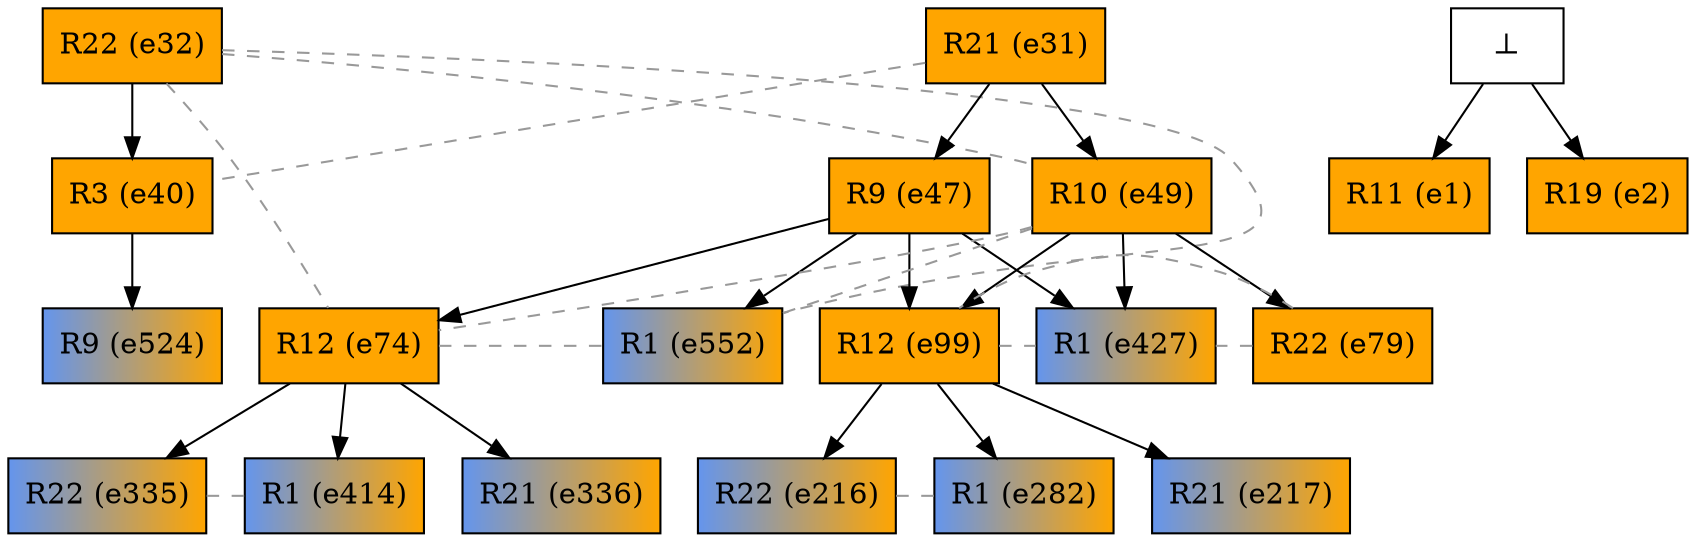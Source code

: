 digraph test {
  e32 -> e40;
  e31 -> e47;
  e31 -> e49;
  e47 -> e74;
  e49 -> e79;
  e47 -> e99;
  e49 -> e99;
  e99 -> e216;
  e99 -> e217;
  e99 -> e282;
  e74 -> e335;
  e74 -> e336;
  e74 -> e414;
  e47 -> e427;
  e49 -> e427;
  e40 -> e524;
  e47 -> e552;
  e0 -> e1;
  e0 -> e2;

//conflicts
  e31 -> e40 [arrowhead=none color=gray60 style=dashed constraint=false];
  e32 -> e49 [arrowhead=none color=gray60 style=dashed constraint=false];
  e32 -> e74 [arrowhead=none color=gray60 style=dashed constraint=false];
  e32 -> e552 [arrowhead=none color=gray60 style=dashed constraint=false];
  e49 -> e74 [arrowhead=none color=gray60 style=dashed constraint=false];
  e49 -> e552 [arrowhead=none color=gray60 style=dashed constraint=false];
  e74 -> e552 [arrowhead=none color=gray60 style=dashed constraint=false];
  e79 -> e99 [arrowhead=none color=gray60 style=dashed constraint=false];
  e79 -> e427 [arrowhead=none color=gray60 style=dashed constraint=false];
  e99 -> e427 [arrowhead=none color=gray60 style=dashed constraint=false];
  e216 -> e282 [arrowhead=none color=gray60 style=dashed constraint=false];
  e335 -> e414 [arrowhead=none color=gray60 style=dashed constraint=false];

  e1 [color="black" fillcolor="orange:orange" label="R11 (e1)" shape=box style=filled];
  e2 [color="black" fillcolor="orange:orange" label="R19 (e2)" shape=box style=filled];
  e31 [color="black" fillcolor="orange:orange" label="R21 (e31)" shape=box style=filled];
  e32 [color="black" fillcolor="orange:orange" label="R22 (e32)" shape=box style=filled];
  e40 [color="black" fillcolor="orange:orange" label="R3 (e40)" shape=box style=filled];
  e47 [color="black" fillcolor="orange:orange" label="R9 (e47)" shape=box style=filled];
  e49 [color="black" fillcolor="orange:orange" label="R10 (e49)" shape=box style=filled];
  e74 [color="black" fillcolor="orange:orange" label="R12 (e74)" shape=box style=filled];
  e79 [color="black" fillcolor="orange:orange" label="R22 (e79)" shape=box style=filled];
  e99 [color="black" fillcolor="orange:orange" label="R12 (e99)" shape=box style=filled];
  e216 [color="black" fillcolor="cornflowerblue:orange" label="R22 (e216)" shape=box style=filled];
  e217 [color="black" fillcolor="cornflowerblue:orange" label="R21 (e217)" shape=box style=filled];
  e282 [color="black" fillcolor="cornflowerblue:orange" label="R1 (e282)" shape=box style=filled];
  e335 [color="black" fillcolor="cornflowerblue:orange" label="R22 (e335)" shape=box style=filled];
  e336 [color="black" fillcolor="cornflowerblue:orange" label="R21 (e336)" shape=box style=filled];
  e414 [color="black" fillcolor="cornflowerblue:orange" label="R1 (e414)" shape=box style=filled];
  e427 [color="black" fillcolor="cornflowerblue:orange" label="R1 (e427)" shape=box style=filled];
  e524 [color="black" fillcolor="cornflowerblue:orange" label="R9 (e524)" shape=box style=filled];
  e552 [color="black" fillcolor="cornflowerblue:orange" label="R1 (e552)" shape=box style=filled];
  e0 [fillcolor="white" label="⊥" shape=box style=filled];
}
